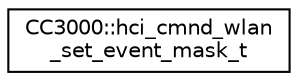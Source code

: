 digraph "Graphical Class Hierarchy"
{
  edge [fontname="Helvetica",fontsize="10",labelfontname="Helvetica",labelfontsize="10"];
  node [fontname="Helvetica",fontsize="10",shape=record];
  rankdir="LR";
  Node1 [label="CC3000::hci_cmnd_wlan\l_set_event_mask_t",height=0.2,width=0.4,color="black", fillcolor="white", style="filled",URL="$d5/dec/structCC3000_1_1hci__cmnd__wlan__set__event__mask__t.html"];
}
